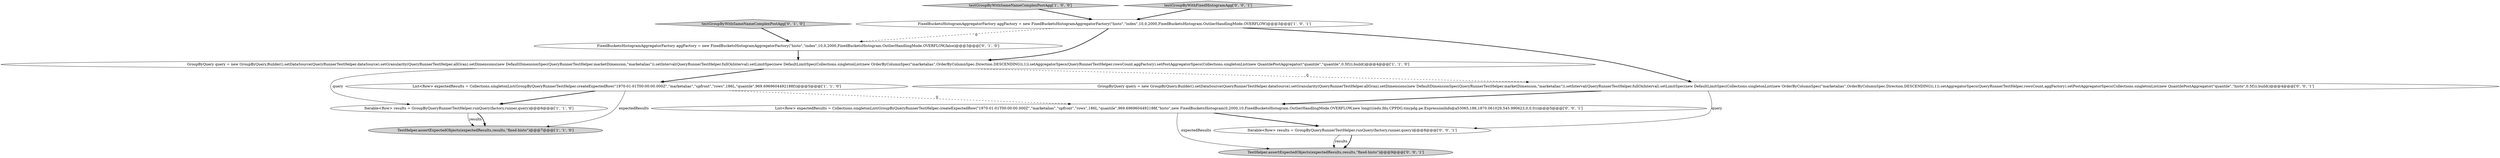 digraph {
6 [style = filled, label = "FixedBucketsHistogramAggregatorFactory aggFactory = new FixedBucketsHistogramAggregatorFactory(\"histo\",\"index\",10,0,2000,FixedBucketsHistogram.OutlierHandlingMode.OVERFLOW,false)@@@3@@@['0', '1', '0']", fillcolor = white, shape = ellipse image = "AAA1AAABBB2BBB"];
10 [style = filled, label = "Iterable<Row> results = GroupByQueryRunnerTestHelper.runQuery(factory,runner,query)@@@8@@@['0', '0', '1']", fillcolor = white, shape = ellipse image = "AAA0AAABBB3BBB"];
1 [style = filled, label = "FixedBucketsHistogramAggregatorFactory aggFactory = new FixedBucketsHistogramAggregatorFactory(\"histo\",\"index\",10,0,2000,FixedBucketsHistogram.OutlierHandlingMode.OVERFLOW)@@@3@@@['1', '0', '1']", fillcolor = white, shape = ellipse image = "AAA0AAABBB1BBB"];
11 [style = filled, label = "List<Row> expectedResults = Collections.singletonList(GroupByQueryRunnerTestHelper.createExpectedRow(\"1970-01-01T00:00:00.000Z\",\"marketalias\",\"upfront\",\"rows\",186L,\"quantile\",969.6969604492188f,\"histo\",new FixedBucketsHistogram(0,2000,10,FixedBucketsHistogram.OutlierHandlingMode.OVERFLOW,new long((((edu.fdu.CPPDG.tinypdg.pe.ExpressionInfo@a53065,186,1870.061029,545.990623,0,0,0)))@@@5@@@['0', '0', '1']", fillcolor = white, shape = ellipse image = "AAA0AAABBB3BBB"];
4 [style = filled, label = "testGroupByWithSameNameComplexPostAgg['1', '0', '0']", fillcolor = lightgray, shape = diamond image = "AAA0AAABBB1BBB"];
3 [style = filled, label = "TestHelper.assertExpectedObjects(expectedResults,results,\"fixed-histo\")@@@7@@@['1', '1', '0']", fillcolor = lightgray, shape = ellipse image = "AAA0AAABBB1BBB"];
5 [style = filled, label = "List<Row> expectedResults = Collections.singletonList(GroupByQueryRunnerTestHelper.createExpectedRow(\"1970-01-01T00:00:00.000Z\",\"marketalias\",\"upfront\",\"rows\",186L,\"quantile\",969.6969604492188f))@@@5@@@['1', '1', '0']", fillcolor = white, shape = ellipse image = "AAA0AAABBB1BBB"];
9 [style = filled, label = "GroupByQuery query = new GroupByQuery.Builder().setDataSource(QueryRunnerTestHelper.dataSource).setGranularity(QueryRunnerTestHelper.allGran).setDimensions(new DefaultDimensionSpec(QueryRunnerTestHelper.marketDimension,\"marketalias\")).setInterval(QueryRunnerTestHelper.fullOnInterval).setLimitSpec(new DefaultLimitSpec(Collections.singletonList(new OrderByColumnSpec(\"marketalias\",OrderByColumnSpec.Direction.DESCENDING)),1)).setAggregatorSpecs(QueryRunnerTestHelper.rowsCount,aggFactory).setPostAggregatorSpecs(Collections.singletonList(new QuantilePostAggregator(\"quantile\",\"histo\",0.5f))).build()@@@4@@@['0', '0', '1']", fillcolor = white, shape = ellipse image = "AAA0AAABBB3BBB"];
8 [style = filled, label = "TestHelper.assertExpectedObjects(expectedResults,results,\"fixed-histo\")@@@9@@@['0', '0', '1']", fillcolor = lightgray, shape = ellipse image = "AAA0AAABBB3BBB"];
12 [style = filled, label = "testGroupByWithFixedHistogramAgg['0', '0', '1']", fillcolor = lightgray, shape = diamond image = "AAA0AAABBB3BBB"];
2 [style = filled, label = "GroupByQuery query = new GroupByQuery.Builder().setDataSource(QueryRunnerTestHelper.dataSource).setGranularity(QueryRunnerTestHelper.allGran).setDimensions(new DefaultDimensionSpec(QueryRunnerTestHelper.marketDimension,\"marketalias\")).setInterval(QueryRunnerTestHelper.fullOnInterval).setLimitSpec(new DefaultLimitSpec(Collections.singletonList(new OrderByColumnSpec(\"marketalias\",OrderByColumnSpec.Direction.DESCENDING)),1)).setAggregatorSpecs(QueryRunnerTestHelper.rowsCount,aggFactory).setPostAggregatorSpecs(Collections.singletonList(new QuantilePostAggregator(\"quantile\",\"quantile\",0.5f))).build()@@@4@@@['1', '1', '0']", fillcolor = white, shape = ellipse image = "AAA0AAABBB1BBB"];
7 [style = filled, label = "testGroupByWithSameNameComplexPostAgg['0', '1', '0']", fillcolor = lightgray, shape = diamond image = "AAA0AAABBB2BBB"];
0 [style = filled, label = "Iterable<Row> results = GroupByQueryRunnerTestHelper.runQuery(factory,runner,query)@@@6@@@['1', '1', '0']", fillcolor = white, shape = ellipse image = "AAA0AAABBB1BBB"];
1->9 [style = bold, label=""];
9->11 [style = bold, label=""];
2->5 [style = bold, label=""];
0->3 [style = solid, label="results"];
7->6 [style = bold, label=""];
10->8 [style = bold, label=""];
12->1 [style = bold, label=""];
2->9 [style = dashed, label="0"];
0->3 [style = bold, label=""];
10->8 [style = solid, label="results"];
5->3 [style = solid, label="expectedResults"];
5->11 [style = dashed, label="0"];
6->2 [style = bold, label=""];
4->1 [style = bold, label=""];
11->8 [style = solid, label="expectedResults"];
5->0 [style = bold, label=""];
11->10 [style = bold, label=""];
9->10 [style = solid, label="query"];
2->0 [style = solid, label="query"];
1->6 [style = dashed, label="0"];
1->2 [style = bold, label=""];
}

